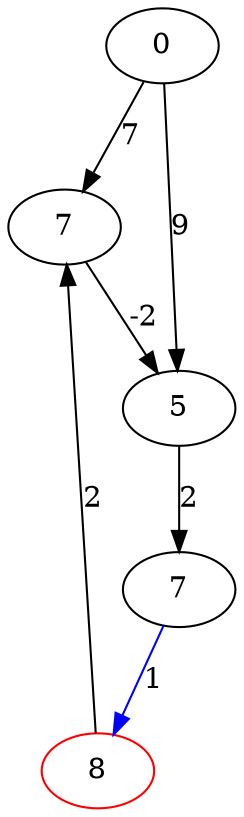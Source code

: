strict digraph {
	0 -> 1 [label=7]
	0 -> 3 [label=9]
	1 -> 3 [label=-2]
	2 -> 4 [label=1]
	3 -> 2 [label=2]
	4 -> 1 [label=2]
	0 [label=0]
	1 [label=7]
	2 [label=7]
	3 [label=5]
	4 [label=8]
	2 -> 4 [label=1] [color=blue]
	4 [label=8] [color=red]
}

